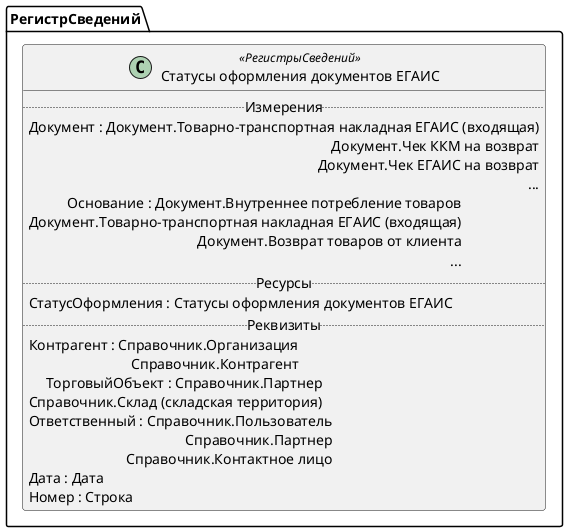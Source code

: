 ﻿@startuml СтатусыОформленияДокументовЕГАИС
'!include templates.wsd
'..\include templates.wsd
class РегистрСведений.СтатусыОформленияДокументовЕГАИС as "Статусы оформления документов ЕГАИС" <<РегистрыСведений>>
{
..Измерения..
Документ : Документ.Товарно-транспортная накладная ЕГАИС (входящая)\rДокумент.Чек ККМ на возврат\rДокумент.Чек ЕГАИС на возврат\r...
Основание : Документ.Внутреннее потребление товаров\rДокумент.Товарно-транспортная накладная ЕГАИС (входящая)\rДокумент.Возврат товаров от клиента\r...
..Ресурсы..
СтатусОформления : Статусы оформления документов ЕГАИС
..Реквизиты..
Контрагент : Справочник.Организация\rСправочник.Контрагент
ТорговыйОбъект : Справочник.Партнер\rСправочник.Склад (складская территория)
Ответственный : Справочник.Пользователь\rСправочник.Партнер\rСправочник.Контактное лицо
Дата : Дата
Номер : Строка
}
@enduml
